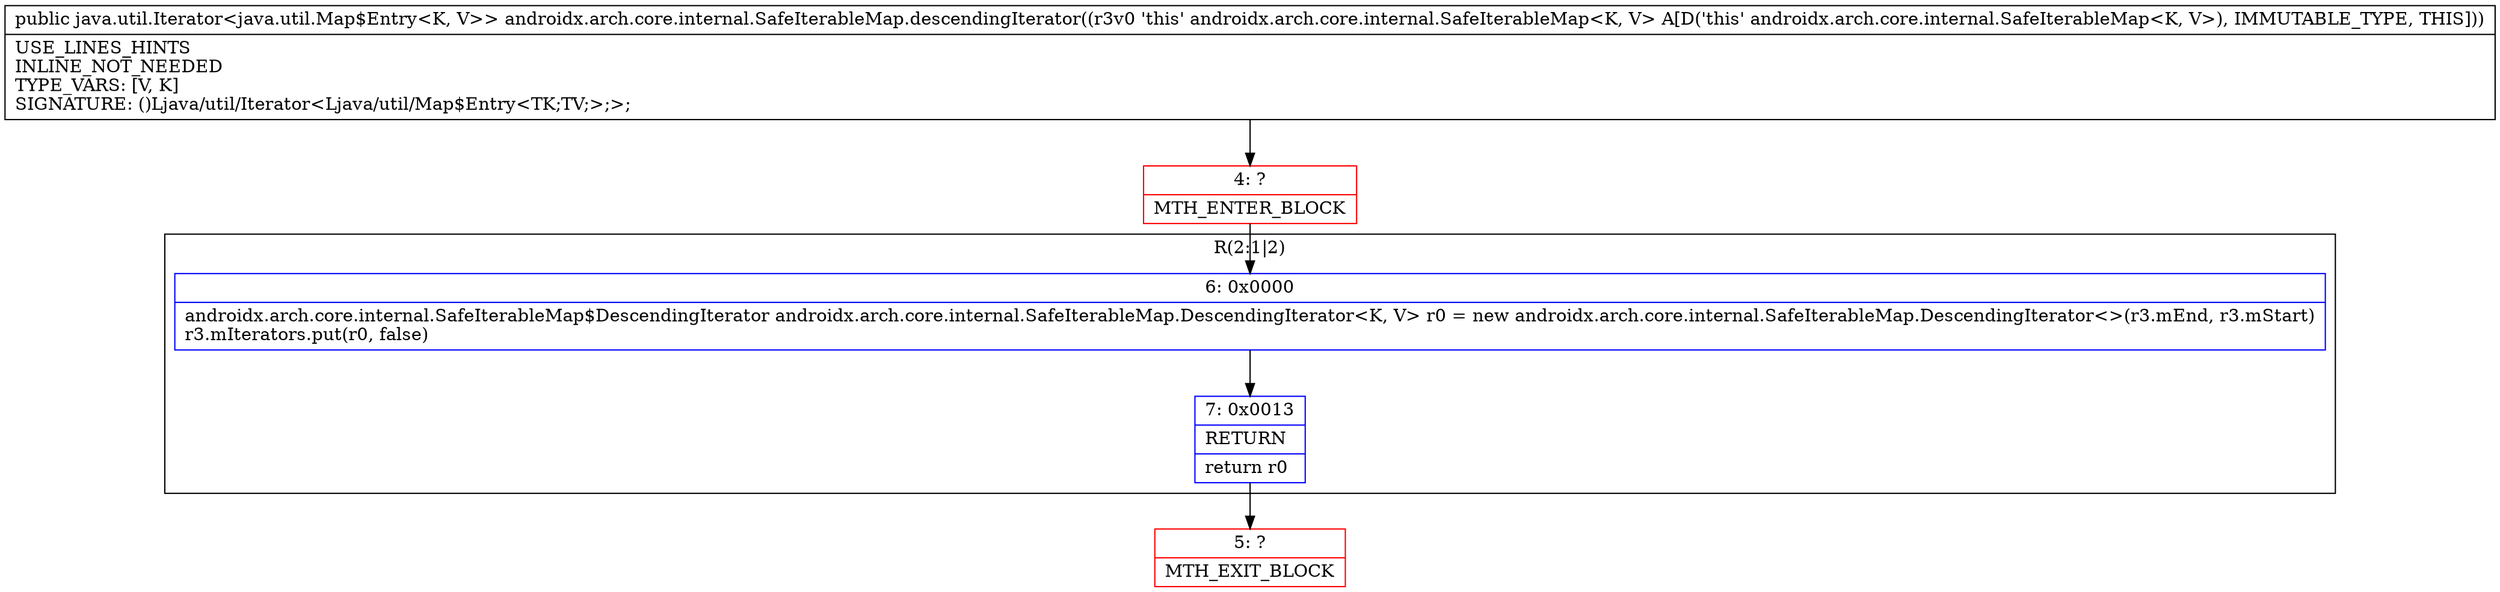 digraph "CFG forandroidx.arch.core.internal.SafeIterableMap.descendingIterator()Ljava\/util\/Iterator;" {
subgraph cluster_Region_640197750 {
label = "R(2:1|2)";
node [shape=record,color=blue];
Node_6 [shape=record,label="{6\:\ 0x0000|androidx.arch.core.internal.SafeIterableMap$DescendingIterator androidx.arch.core.internal.SafeIterableMap.DescendingIterator\<K, V\> r0 = new androidx.arch.core.internal.SafeIterableMap.DescendingIterator\<\>(r3.mEnd, r3.mStart)\lr3.mIterators.put(r0, false)\l}"];
Node_7 [shape=record,label="{7\:\ 0x0013|RETURN\l|return r0\l}"];
}
Node_4 [shape=record,color=red,label="{4\:\ ?|MTH_ENTER_BLOCK\l}"];
Node_5 [shape=record,color=red,label="{5\:\ ?|MTH_EXIT_BLOCK\l}"];
MethodNode[shape=record,label="{public java.util.Iterator\<java.util.Map$Entry\<K, V\>\> androidx.arch.core.internal.SafeIterableMap.descendingIterator((r3v0 'this' androidx.arch.core.internal.SafeIterableMap\<K, V\> A[D('this' androidx.arch.core.internal.SafeIterableMap\<K, V\>), IMMUTABLE_TYPE, THIS]))  | USE_LINES_HINTS\lINLINE_NOT_NEEDED\lTYPE_VARS: [V, K]\lSIGNATURE: ()Ljava\/util\/Iterator\<Ljava\/util\/Map$Entry\<TK;TV;\>;\>;\l}"];
MethodNode -> Node_4;Node_6 -> Node_7;
Node_7 -> Node_5;
Node_4 -> Node_6;
}

